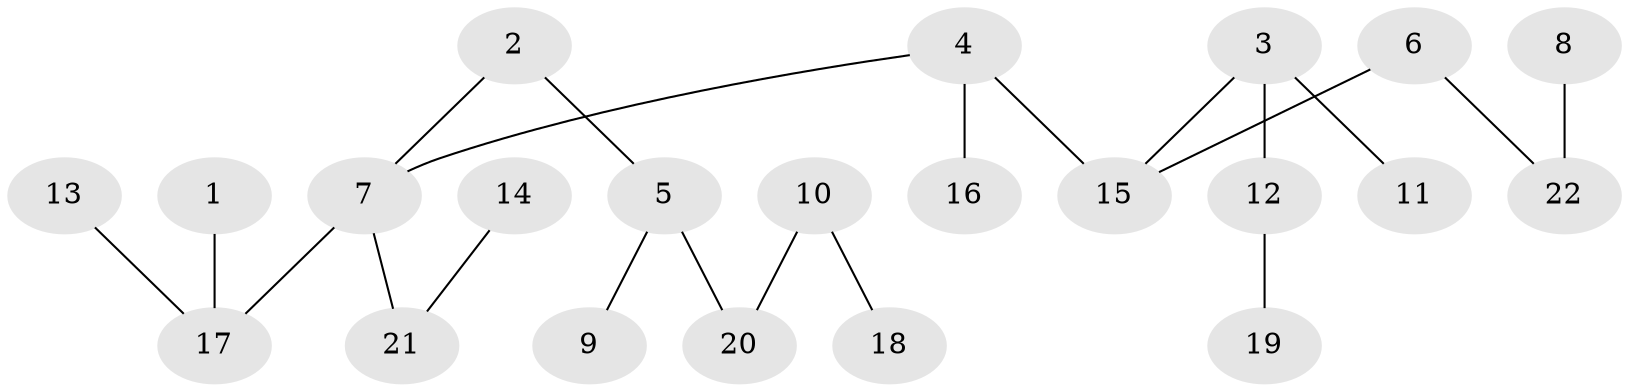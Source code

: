 // original degree distribution, {2: 0.2878787878787879, 4: 0.10606060606060606, 5: 0.030303030303030304, 3: 0.12121212121212122, 1: 0.45454545454545453}
// Generated by graph-tools (version 1.1) at 2025/37/03/04/25 23:37:17]
// undirected, 22 vertices, 21 edges
graph export_dot {
  node [color=gray90,style=filled];
  1;
  2;
  3;
  4;
  5;
  6;
  7;
  8;
  9;
  10;
  11;
  12;
  13;
  14;
  15;
  16;
  17;
  18;
  19;
  20;
  21;
  22;
  1 -- 17 [weight=1.0];
  2 -- 5 [weight=1.0];
  2 -- 7 [weight=1.0];
  3 -- 11 [weight=1.0];
  3 -- 12 [weight=1.0];
  3 -- 15 [weight=1.0];
  4 -- 7 [weight=1.0];
  4 -- 15 [weight=1.0];
  4 -- 16 [weight=1.0];
  5 -- 9 [weight=1.0];
  5 -- 20 [weight=1.0];
  6 -- 15 [weight=1.0];
  6 -- 22 [weight=1.0];
  7 -- 17 [weight=1.0];
  7 -- 21 [weight=1.0];
  8 -- 22 [weight=1.0];
  10 -- 18 [weight=1.0];
  10 -- 20 [weight=1.0];
  12 -- 19 [weight=1.0];
  13 -- 17 [weight=1.0];
  14 -- 21 [weight=1.0];
}
